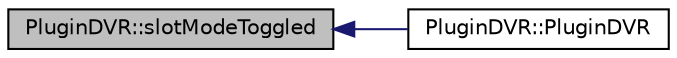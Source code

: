 digraph "PluginDVR::slotModeToggled"
{
 // INTERACTIVE_SVG=YES
  edge [fontname="Helvetica",fontsize="10",labelfontname="Helvetica",labelfontsize="10"];
  node [fontname="Helvetica",fontsize="10",shape=record];
  rankdir="LR";
  Node1 [label="PluginDVR::slotModeToggled",height=0.2,width=0.4,color="black", fillcolor="grey75", style="filled", fontcolor="black"];
  Node1 -> Node2 [dir="back",color="midnightblue",fontsize="10",style="solid",fontname="Helvetica"];
  Node2 [label="PluginDVR::PluginDVR",height=0.2,width=0.4,color="black", fillcolor="white", style="filled",URL="$df/d79/class_plugin_d_v_r.html#aaf94e6154b942dd587684ef1fb4d1712"];
}
